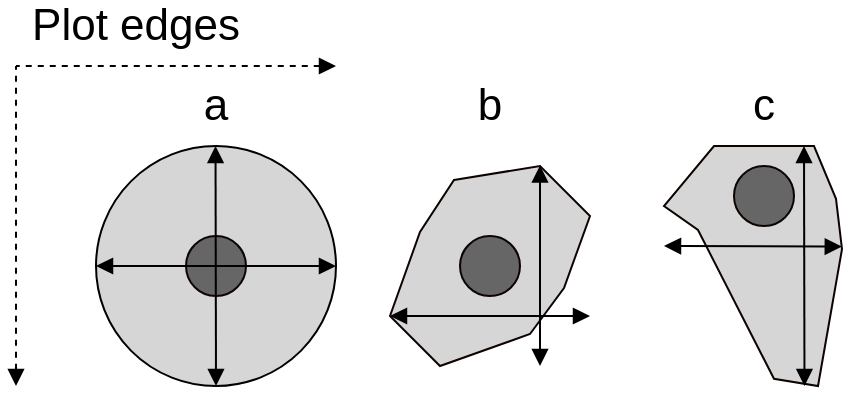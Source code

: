 <mxfile version="13.7.9" type="device"><diagram id="PeUM9uFfpQBQ6Msgssn8" name="Page-1"><mxGraphModel dx="565" dy="352" grid="1" gridSize="10" guides="1" tooltips="1" connect="1" arrows="1" fold="1" page="1" pageScale="1" pageWidth="827" pageHeight="1169" math="0" shadow="0"><root><mxCell id="0"/><mxCell id="1" parent="0"/><mxCell id="wdGnin6P3t5N9pqQY1qA-2" value="" style="endArrow=none;html=1;startArrow=block;startFill=1;dashed=1;" edge="1" parent="1"><mxGeometry width="50" height="50" relative="1" as="geometry"><mxPoint x="40" y="440" as="sourcePoint"/><mxPoint x="40" y="280" as="targetPoint"/></mxGeometry></mxCell><mxCell id="wdGnin6P3t5N9pqQY1qA-3" value="" style="endArrow=none;html=1;startArrow=block;startFill=1;dashed=1;" edge="1" parent="1"><mxGeometry width="50" height="50" relative="1" as="geometry"><mxPoint x="200" y="280" as="sourcePoint"/><mxPoint x="40" y="280" as="targetPoint"/></mxGeometry></mxCell><mxCell id="wdGnin6P3t5N9pqQY1qA-26" value="" style="group" vertex="1" connectable="0" parent="1"><mxGeometry x="227" y="330" width="100" height="120" as="geometry"/></mxCell><mxCell id="wdGnin6P3t5N9pqQY1qA-17" value="" style="verticalLabelPosition=bottom;verticalAlign=top;html=1;shape=mxgraph.basic.polygon;polyCoords=[[0.32,0.07],[0.75,0],[1,0.25],[0.87,0.61],[0.7,0.84],[0.25,1],[0,0.75],[0.15,0.33]];polyline=0;strokeColor=#0D0400;fillColor=#D6D6D6;" vertex="1" parent="wdGnin6P3t5N9pqQY1qA-26"><mxGeometry width="100" height="100" as="geometry"/></mxCell><mxCell id="wdGnin6P3t5N9pqQY1qA-18" value="" style="ellipse;whiteSpace=wrap;html=1;aspect=fixed;fontColor=#ffffff;strokeColor=#0D0400;fillColor=#666666;" vertex="1" parent="wdGnin6P3t5N9pqQY1qA-26"><mxGeometry x="35" y="35" width="30" height="30" as="geometry"/></mxCell><mxCell id="wdGnin6P3t5N9pqQY1qA-20" value="" style="endArrow=block;html=1;startArrow=block;startFill=1;endFill=1;exitX=0;exitY=0.5;exitDx=0;exitDy=0;" edge="1" parent="wdGnin6P3t5N9pqQY1qA-26"><mxGeometry width="50" height="50" relative="1" as="geometry"><mxPoint y="75" as="sourcePoint"/><mxPoint x="100" y="75" as="targetPoint"/></mxGeometry></mxCell><mxCell id="wdGnin6P3t5N9pqQY1qA-22" value="" style="endArrow=block;html=1;startArrow=block;startFill=1;endFill=1;entryX=0.75;entryY=-0.003;entryDx=0;entryDy=0;entryPerimeter=0;" edge="1" parent="wdGnin6P3t5N9pqQY1qA-26" target="wdGnin6P3t5N9pqQY1qA-17"><mxGeometry width="50" height="50" relative="1" as="geometry"><mxPoint x="75" y="100" as="sourcePoint"/><mxPoint x="75" y="30" as="targetPoint"/></mxGeometry></mxCell><mxCell id="wdGnin6P3t5N9pqQY1qA-27" value="" style="group" vertex="1" connectable="0" parent="1"><mxGeometry x="80" y="320" width="120" height="120" as="geometry"/></mxCell><mxCell id="wdGnin6P3t5N9pqQY1qA-5" value="" style="ellipse;whiteSpace=wrap;html=1;aspect=fixed;fillColor=#D6D6D6;" vertex="1" parent="wdGnin6P3t5N9pqQY1qA-27"><mxGeometry width="120" height="120" as="geometry"/></mxCell><mxCell id="wdGnin6P3t5N9pqQY1qA-6" value="" style="ellipse;whiteSpace=wrap;html=1;aspect=fixed;fontColor=#ffffff;strokeColor=#0D0400;fillColor=#666666;" vertex="1" parent="wdGnin6P3t5N9pqQY1qA-27"><mxGeometry x="45" y="45" width="30" height="30" as="geometry"/></mxCell><mxCell id="wdGnin6P3t5N9pqQY1qA-7" value="" style="endArrow=block;html=1;startArrow=block;startFill=1;endFill=1;" edge="1" parent="wdGnin6P3t5N9pqQY1qA-27"><mxGeometry width="50" height="50" relative="1" as="geometry"><mxPoint x="60" y="120" as="sourcePoint"/><mxPoint x="59.76" as="targetPoint"/></mxGeometry></mxCell><mxCell id="wdGnin6P3t5N9pqQY1qA-8" value="" style="endArrow=block;html=1;startArrow=block;startFill=1;endFill=1;exitX=0;exitY=0.5;exitDx=0;exitDy=0;" edge="1" parent="wdGnin6P3t5N9pqQY1qA-27" source="wdGnin6P3t5N9pqQY1qA-5"><mxGeometry width="50" height="50" relative="1" as="geometry"><mxPoint x="120.24" y="180" as="sourcePoint"/><mxPoint x="120" y="60" as="targetPoint"/></mxGeometry></mxCell><mxCell id="wdGnin6P3t5N9pqQY1qA-28" value="&lt;font style=&quot;font-size: 22px&quot;&gt;a&lt;/font&gt;" style="text;html=1;strokeColor=none;fillColor=none;align=center;verticalAlign=middle;whiteSpace=wrap;rounded=0;" vertex="1" parent="1"><mxGeometry x="120" y="290" width="40" height="20" as="geometry"/></mxCell><mxCell id="wdGnin6P3t5N9pqQY1qA-29" value="&lt;font style=&quot;font-size: 22px&quot;&gt;b&lt;/font&gt;" style="text;html=1;strokeColor=none;fillColor=none;align=center;verticalAlign=middle;whiteSpace=wrap;rounded=0;" vertex="1" parent="1"><mxGeometry x="257" y="290" width="40" height="20" as="geometry"/></mxCell><mxCell id="wdGnin6P3t5N9pqQY1qA-30" value="&lt;font style=&quot;font-size: 22px&quot;&gt;c&lt;/font&gt;" style="text;html=1;strokeColor=none;fillColor=none;align=center;verticalAlign=middle;whiteSpace=wrap;rounded=0;" vertex="1" parent="1"><mxGeometry x="394" y="290" width="40" height="20" as="geometry"/></mxCell><mxCell id="wdGnin6P3t5N9pqQY1qA-31" value="&lt;font style=&quot;font-size: 22px&quot;&gt;Plot edges&lt;/font&gt;" style="text;html=1;strokeColor=none;fillColor=none;align=center;verticalAlign=middle;whiteSpace=wrap;rounded=0;" vertex="1" parent="1"><mxGeometry x="40" y="250" width="120" height="20" as="geometry"/></mxCell><mxCell id="wdGnin6P3t5N9pqQY1qA-9" value="" style="verticalLabelPosition=bottom;verticalAlign=top;html=1;shape=mxgraph.basic.polygon;polyCoords=[[0.25,0],[0.75,0],[0.86,0.22],[0.89,0.43],[0.77,1],[0.55,0.97],[0.17,0.35],[0,0.25]];polyline=0;strokeColor=#0D0400;fillColor=#D6D6D6;" vertex="1" parent="1"><mxGeometry x="364" y="320" width="100" height="120" as="geometry"/></mxCell><mxCell id="wdGnin6P3t5N9pqQY1qA-10" value="" style="ellipse;whiteSpace=wrap;html=1;aspect=fixed;fontColor=#ffffff;strokeColor=#0D0400;fillColor=#666666;" vertex="1" parent="1"><mxGeometry x="399" y="330" width="30" height="30" as="geometry"/></mxCell><mxCell id="wdGnin6P3t5N9pqQY1qA-11" value="" style="endArrow=block;html=1;startArrow=block;startFill=1;endFill=1;exitX=0;exitY=0.5;exitDx=0;exitDy=0;entryX=0.889;entryY=0.419;entryDx=0;entryDy=0;entryPerimeter=0;" edge="1" parent="1" target="wdGnin6P3t5N9pqQY1qA-9"><mxGeometry x="364" y="330" width="50" height="50" as="geometry"><mxPoint x="364" y="370" as="sourcePoint"/><mxPoint x="450" y="370" as="targetPoint"/></mxGeometry></mxCell><mxCell id="wdGnin6P3t5N9pqQY1qA-13" value="" style="endArrow=block;html=1;startArrow=block;startFill=1;endFill=1;" edge="1" parent="1"><mxGeometry x="364" y="320" width="50" height="50" as="geometry"><mxPoint x="434.24" y="440" as="sourcePoint"/><mxPoint x="434.0" y="320" as="targetPoint"/></mxGeometry></mxCell></root></mxGraphModel></diagram></mxfile>